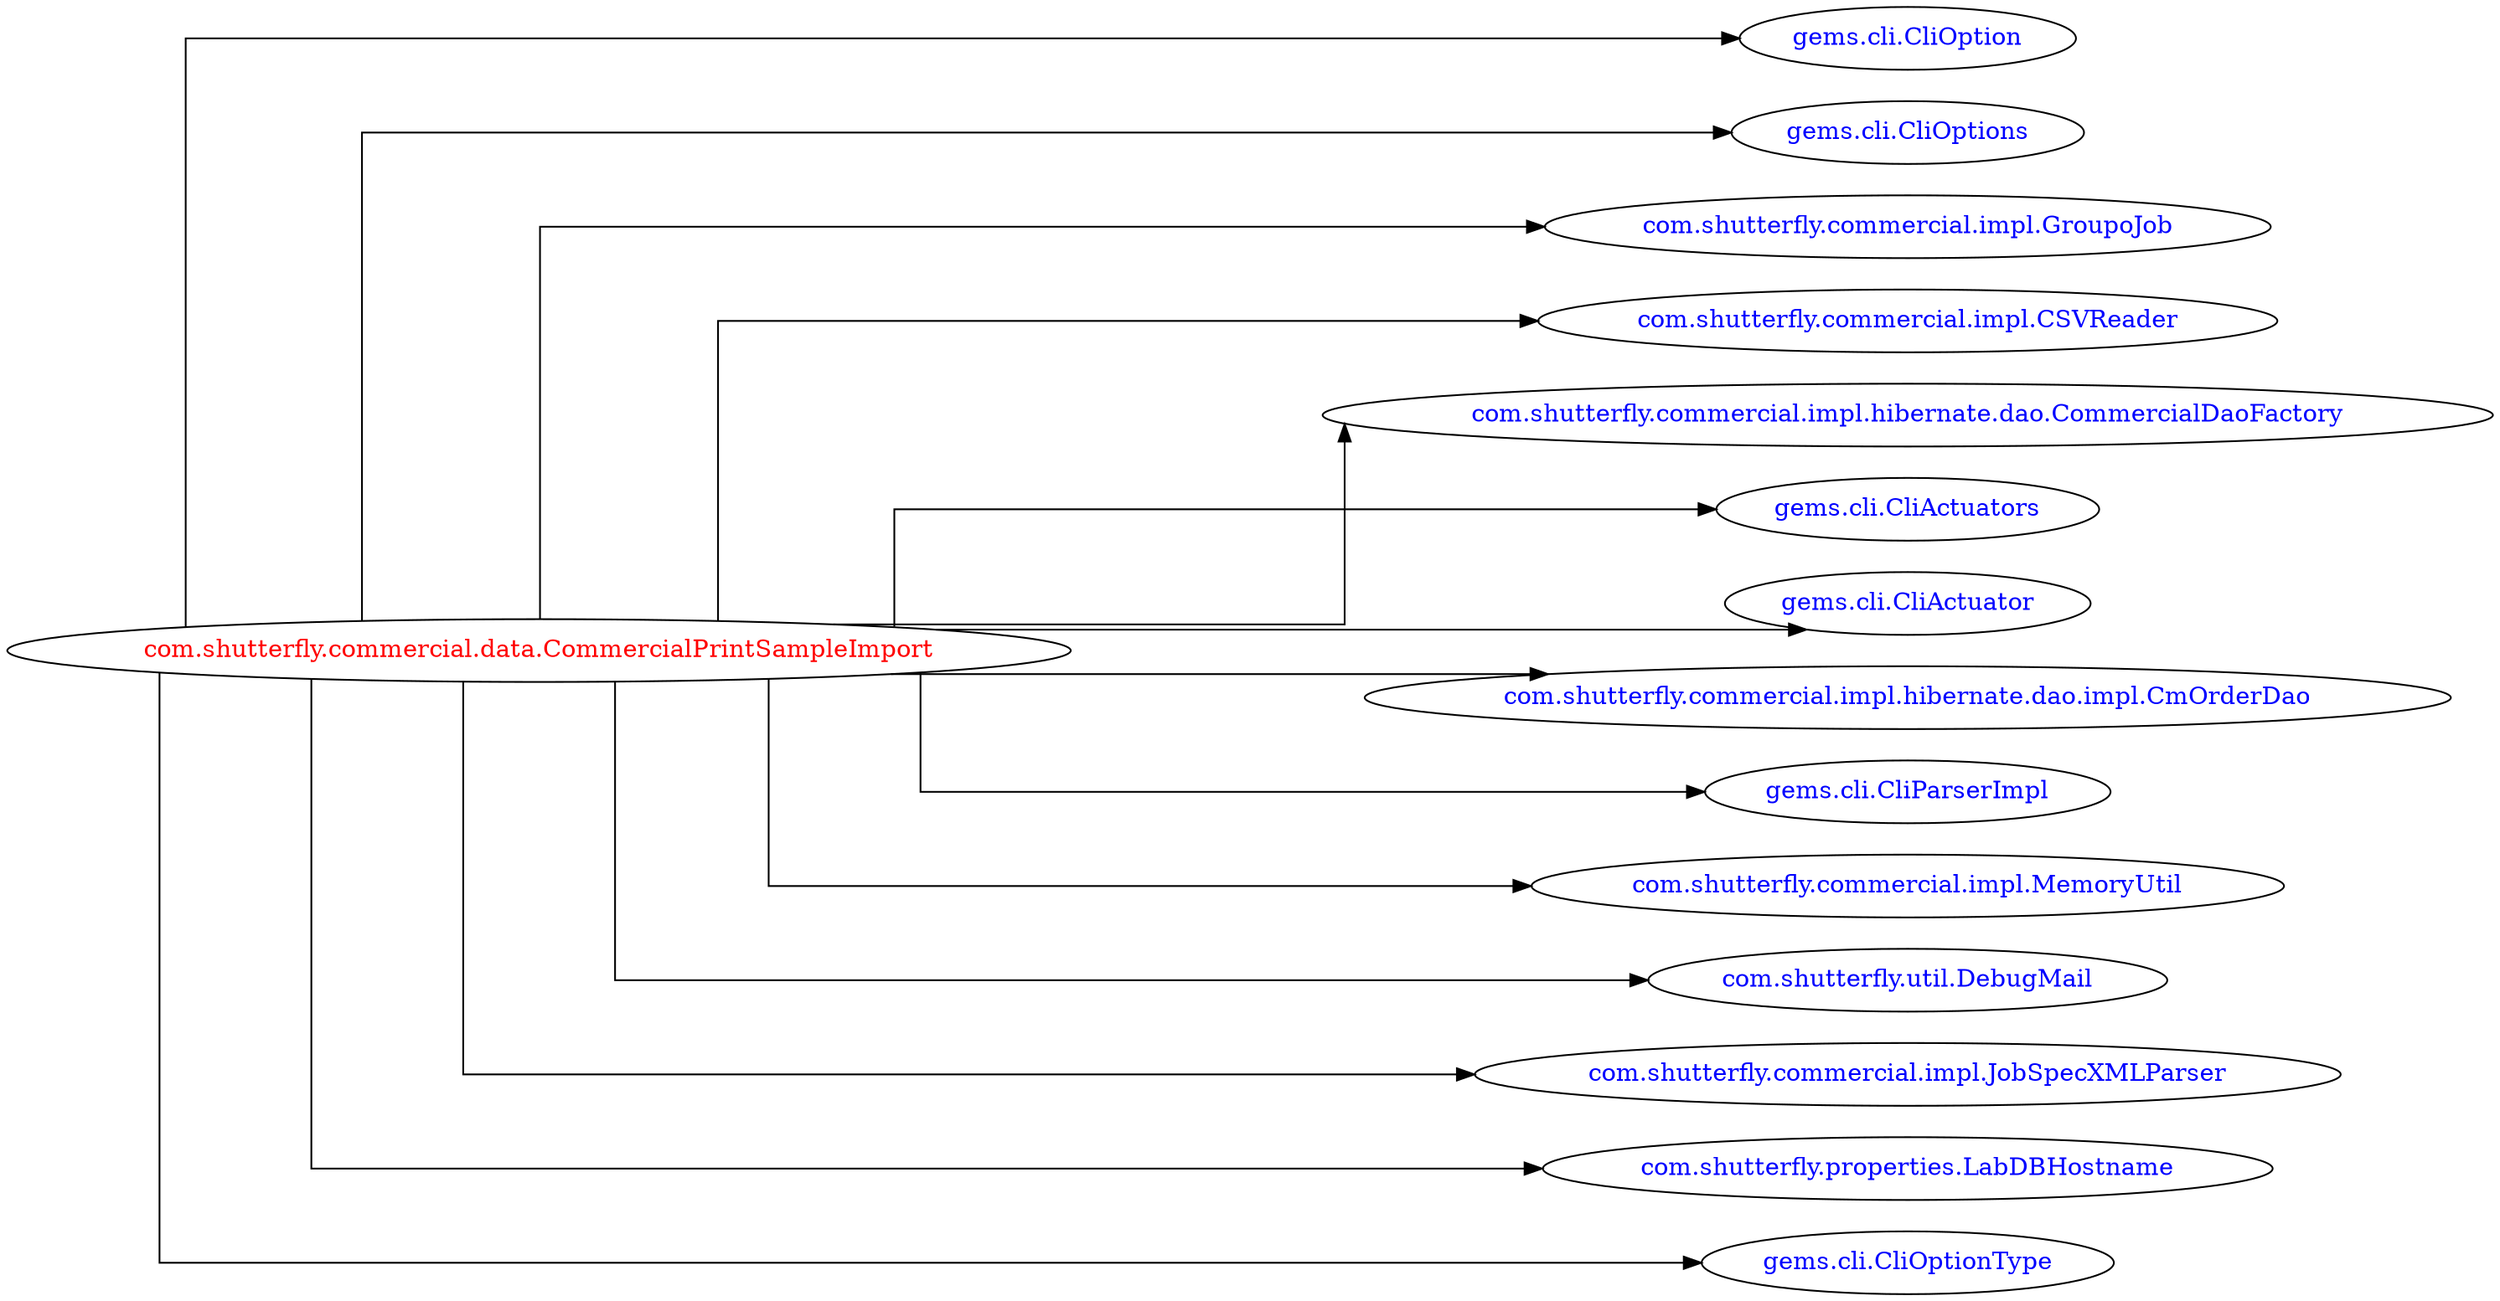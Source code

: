 digraph dependencyGraph {
 concentrate=true;
 ranksep="2.0";
 rankdir="LR"; 
 splines="ortho";
"com.shutterfly.commercial.data.CommercialPrintSampleImport" [fontcolor="red"];
"gems.cli.CliOption" [ fontcolor="blue" ];
"com.shutterfly.commercial.data.CommercialPrintSampleImport"->"gems.cli.CliOption";
"gems.cli.CliOptions" [ fontcolor="blue" ];
"com.shutterfly.commercial.data.CommercialPrintSampleImport"->"gems.cli.CliOptions";
"com.shutterfly.commercial.impl.GroupoJob" [ fontcolor="blue" ];
"com.shutterfly.commercial.data.CommercialPrintSampleImport"->"com.shutterfly.commercial.impl.GroupoJob";
"com.shutterfly.commercial.impl.CSVReader" [ fontcolor="blue" ];
"com.shutterfly.commercial.data.CommercialPrintSampleImport"->"com.shutterfly.commercial.impl.CSVReader";
"com.shutterfly.commercial.impl.hibernate.dao.CommercialDaoFactory" [ fontcolor="blue" ];
"com.shutterfly.commercial.data.CommercialPrintSampleImport"->"com.shutterfly.commercial.impl.hibernate.dao.CommercialDaoFactory";
"gems.cli.CliActuators" [ fontcolor="blue" ];
"com.shutterfly.commercial.data.CommercialPrintSampleImport"->"gems.cli.CliActuators";
"gems.cli.CliActuator" [ fontcolor="blue" ];
"com.shutterfly.commercial.data.CommercialPrintSampleImport"->"gems.cli.CliActuator";
"com.shutterfly.commercial.impl.hibernate.dao.impl.CmOrderDao" [ fontcolor="blue" ];
"com.shutterfly.commercial.data.CommercialPrintSampleImport"->"com.shutterfly.commercial.impl.hibernate.dao.impl.CmOrderDao";
"gems.cli.CliParserImpl" [ fontcolor="blue" ];
"com.shutterfly.commercial.data.CommercialPrintSampleImport"->"gems.cli.CliParserImpl";
"com.shutterfly.commercial.impl.MemoryUtil" [ fontcolor="blue" ];
"com.shutterfly.commercial.data.CommercialPrintSampleImport"->"com.shutterfly.commercial.impl.MemoryUtil";
"com.shutterfly.util.DebugMail" [ fontcolor="blue" ];
"com.shutterfly.commercial.data.CommercialPrintSampleImport"->"com.shutterfly.util.DebugMail";
"com.shutterfly.commercial.impl.JobSpecXMLParser" [ fontcolor="blue" ];
"com.shutterfly.commercial.data.CommercialPrintSampleImport"->"com.shutterfly.commercial.impl.JobSpecXMLParser";
"com.shutterfly.properties.LabDBHostname" [ fontcolor="blue" ];
"com.shutterfly.commercial.data.CommercialPrintSampleImport"->"com.shutterfly.properties.LabDBHostname";
"gems.cli.CliOptionType" [ fontcolor="blue" ];
"com.shutterfly.commercial.data.CommercialPrintSampleImport"->"gems.cli.CliOptionType";
}